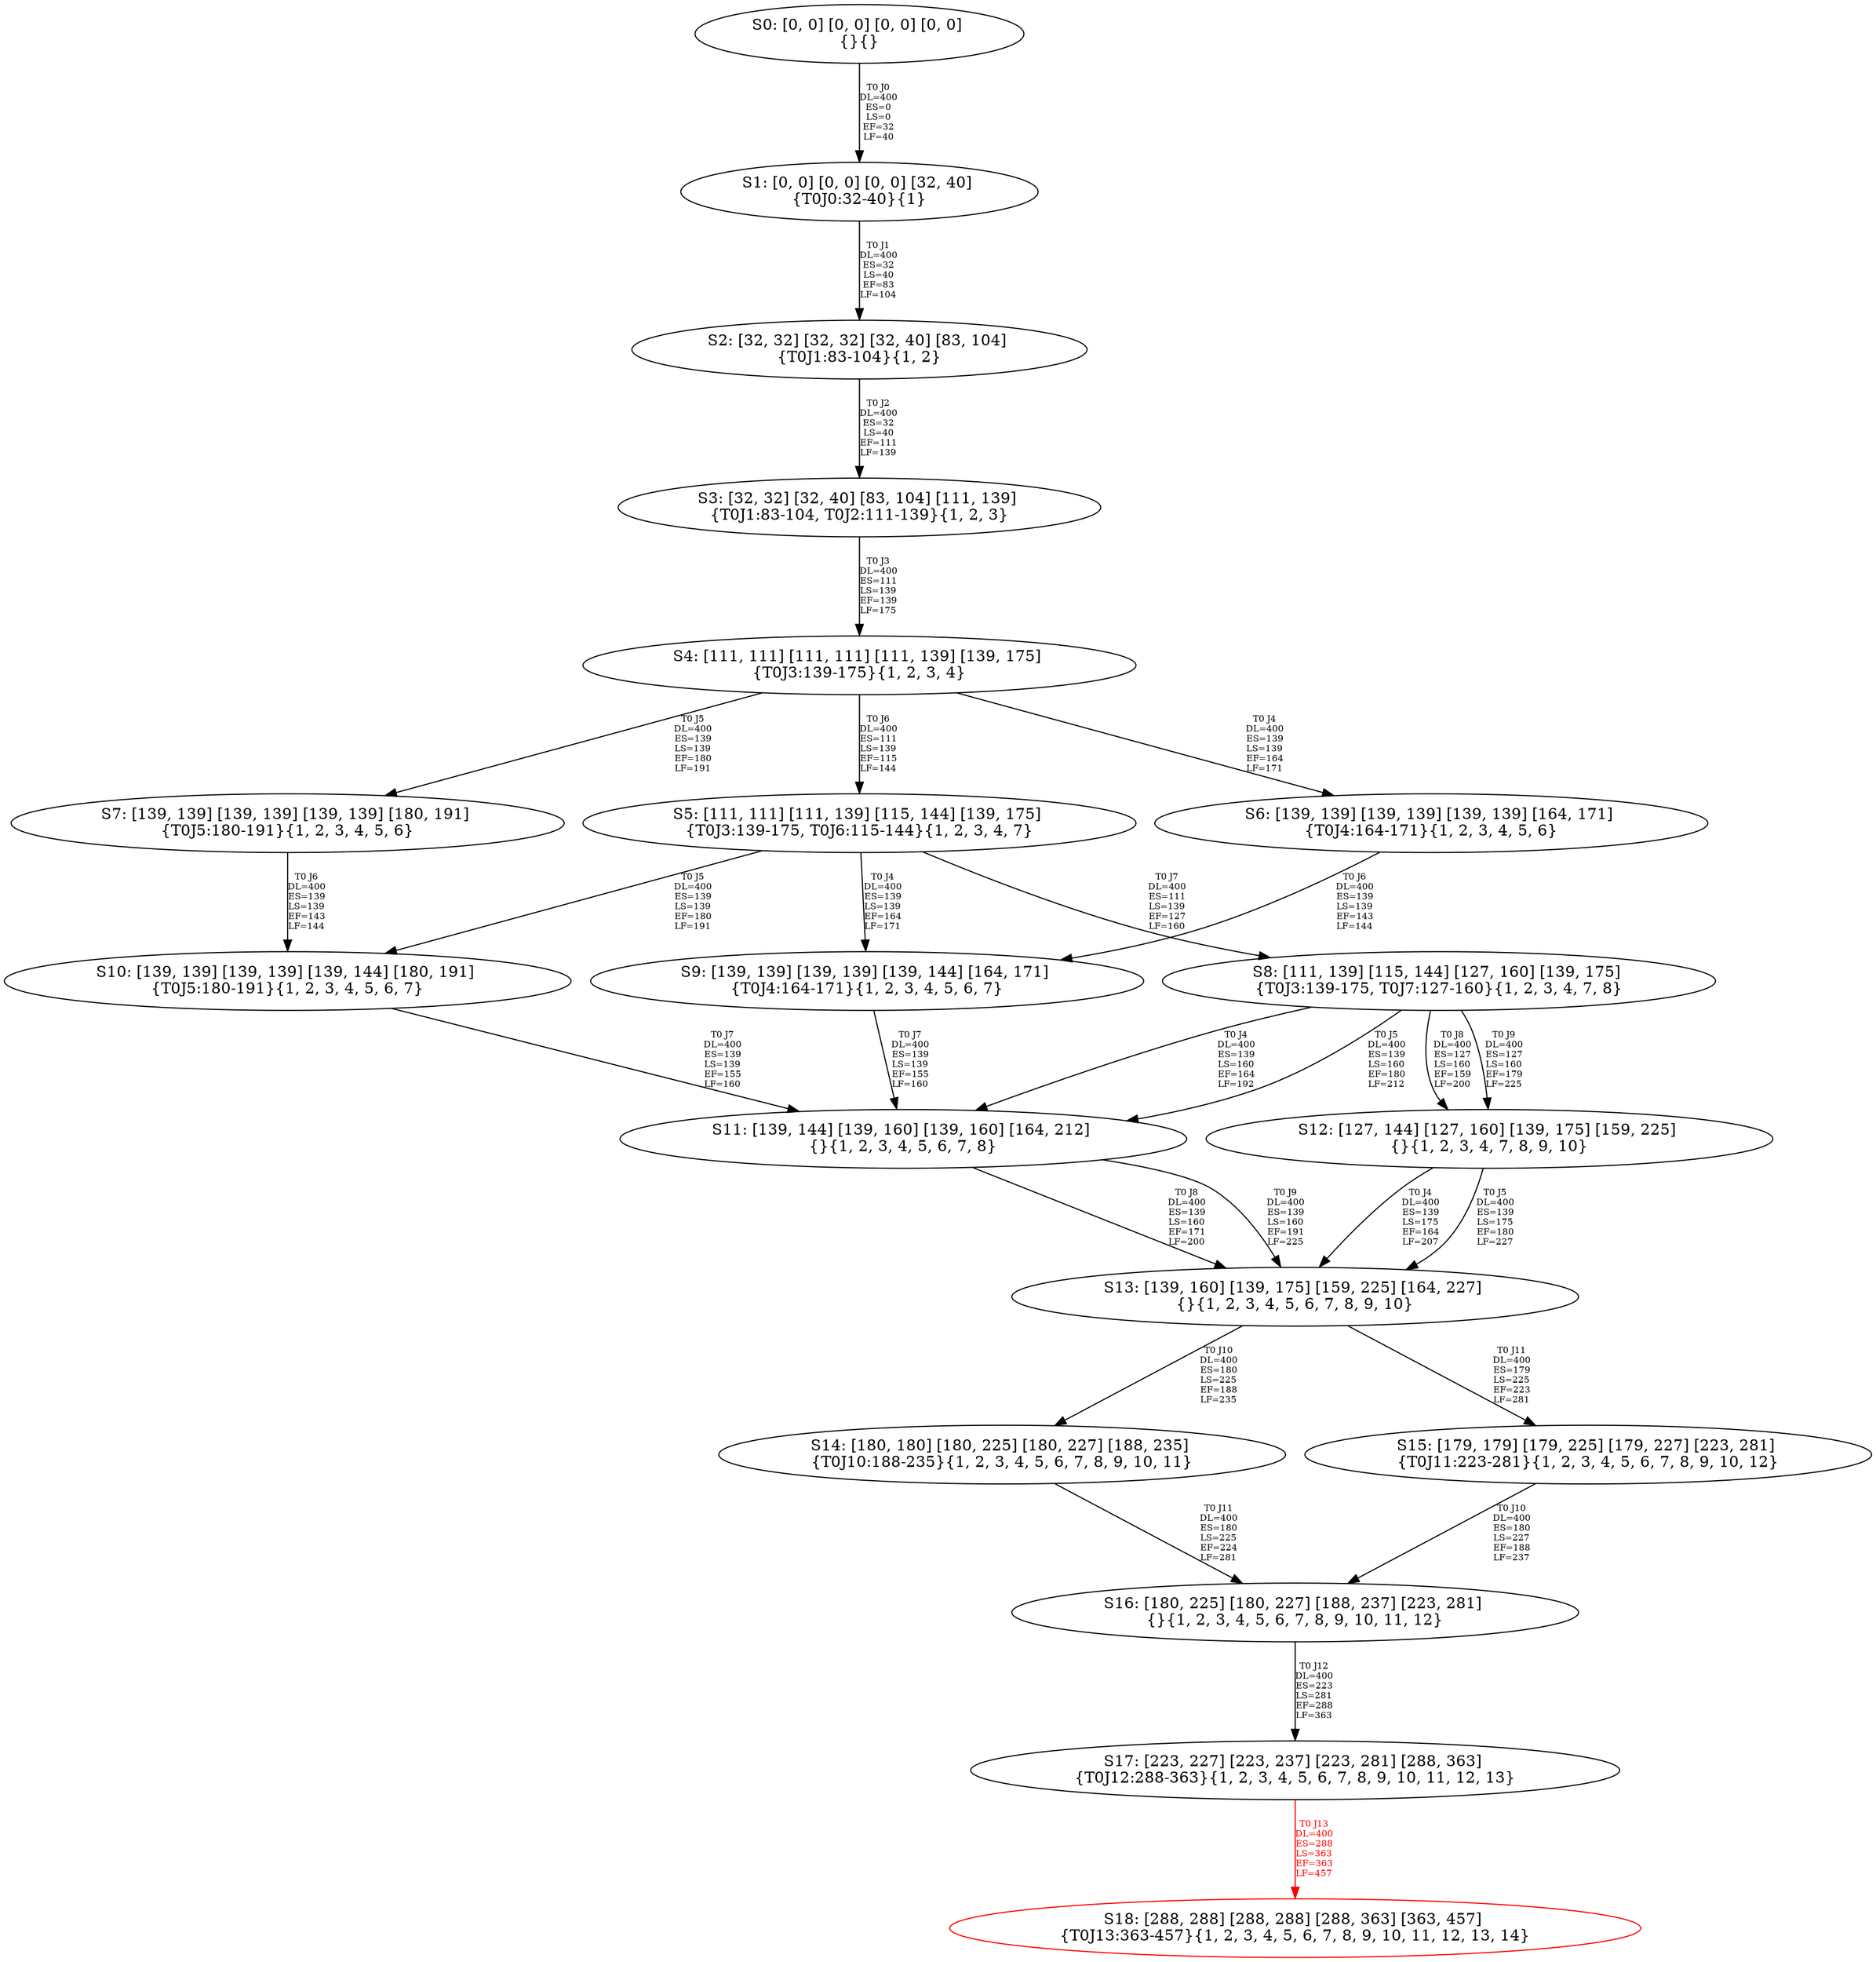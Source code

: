 digraph {
	S0[label="S0: [0, 0] [0, 0] [0, 0] [0, 0] \n{}{}"];
	S1[label="S1: [0, 0] [0, 0] [0, 0] [32, 40] \n{T0J0:32-40}{1}"];
	S2[label="S2: [32, 32] [32, 32] [32, 40] [83, 104] \n{T0J1:83-104}{1, 2}"];
	S3[label="S3: [32, 32] [32, 40] [83, 104] [111, 139] \n{T0J1:83-104, T0J2:111-139}{1, 2, 3}"];
	S4[label="S4: [111, 111] [111, 111] [111, 139] [139, 175] \n{T0J3:139-175}{1, 2, 3, 4}"];
	S5[label="S5: [111, 111] [111, 139] [115, 144] [139, 175] \n{T0J3:139-175, T0J6:115-144}{1, 2, 3, 4, 7}"];
	S6[label="S6: [139, 139] [139, 139] [139, 139] [164, 171] \n{T0J4:164-171}{1, 2, 3, 4, 5, 6}"];
	S7[label="S7: [139, 139] [139, 139] [139, 139] [180, 191] \n{T0J5:180-191}{1, 2, 3, 4, 5, 6}"];
	S8[label="S8: [111, 139] [115, 144] [127, 160] [139, 175] \n{T0J3:139-175, T0J7:127-160}{1, 2, 3, 4, 7, 8}"];
	S9[label="S9: [139, 139] [139, 139] [139, 144] [164, 171] \n{T0J4:164-171}{1, 2, 3, 4, 5, 6, 7}"];
	S10[label="S10: [139, 139] [139, 139] [139, 144] [180, 191] \n{T0J5:180-191}{1, 2, 3, 4, 5, 6, 7}"];
	S11[label="S11: [139, 144] [139, 160] [139, 160] [164, 212] \n{}{1, 2, 3, 4, 5, 6, 7, 8}"];
	S12[label="S12: [127, 144] [127, 160] [139, 175] [159, 225] \n{}{1, 2, 3, 4, 7, 8, 9, 10}"];
	S13[label="S13: [139, 160] [139, 175] [159, 225] [164, 227] \n{}{1, 2, 3, 4, 5, 6, 7, 8, 9, 10}"];
	S14[label="S14: [180, 180] [180, 225] [180, 227] [188, 235] \n{T0J10:188-235}{1, 2, 3, 4, 5, 6, 7, 8, 9, 10, 11}"];
	S15[label="S15: [179, 179] [179, 225] [179, 227] [223, 281] \n{T0J11:223-281}{1, 2, 3, 4, 5, 6, 7, 8, 9, 10, 12}"];
	S16[label="S16: [180, 225] [180, 227] [188, 237] [223, 281] \n{}{1, 2, 3, 4, 5, 6, 7, 8, 9, 10, 11, 12}"];
	S17[label="S17: [223, 227] [223, 237] [223, 281] [288, 363] \n{T0J12:288-363}{1, 2, 3, 4, 5, 6, 7, 8, 9, 10, 11, 12, 13}"];
	S18[label="S18: [288, 288] [288, 288] [288, 363] [363, 457] \n{T0J13:363-457}{1, 2, 3, 4, 5, 6, 7, 8, 9, 10, 11, 12, 13, 14}"];
	S0 -> S1[label="T0 J0\nDL=400\nES=0\nLS=0\nEF=32\nLF=40",fontsize=8];
	S1 -> S2[label="T0 J1\nDL=400\nES=32\nLS=40\nEF=83\nLF=104",fontsize=8];
	S2 -> S3[label="T0 J2\nDL=400\nES=32\nLS=40\nEF=111\nLF=139",fontsize=8];
	S3 -> S4[label="T0 J3\nDL=400\nES=111\nLS=139\nEF=139\nLF=175",fontsize=8];
	S4 -> S6[label="T0 J4\nDL=400\nES=139\nLS=139\nEF=164\nLF=171",fontsize=8];
	S4 -> S7[label="T0 J5\nDL=400\nES=139\nLS=139\nEF=180\nLF=191",fontsize=8];
	S4 -> S5[label="T0 J6\nDL=400\nES=111\nLS=139\nEF=115\nLF=144",fontsize=8];
	S5 -> S9[label="T0 J4\nDL=400\nES=139\nLS=139\nEF=164\nLF=171",fontsize=8];
	S5 -> S10[label="T0 J5\nDL=400\nES=139\nLS=139\nEF=180\nLF=191",fontsize=8];
	S5 -> S8[label="T0 J7\nDL=400\nES=111\nLS=139\nEF=127\nLF=160",fontsize=8];
	S6 -> S9[label="T0 J6\nDL=400\nES=139\nLS=139\nEF=143\nLF=144",fontsize=8];
	S7 -> S10[label="T0 J6\nDL=400\nES=139\nLS=139\nEF=143\nLF=144",fontsize=8];
	S8 -> S11[label="T0 J4\nDL=400\nES=139\nLS=160\nEF=164\nLF=192",fontsize=8];
	S8 -> S11[label="T0 J5\nDL=400\nES=139\nLS=160\nEF=180\nLF=212",fontsize=8];
	S8 -> S12[label="T0 J8\nDL=400\nES=127\nLS=160\nEF=159\nLF=200",fontsize=8];
	S8 -> S12[label="T0 J9\nDL=400\nES=127\nLS=160\nEF=179\nLF=225",fontsize=8];
	S9 -> S11[label="T0 J7\nDL=400\nES=139\nLS=139\nEF=155\nLF=160",fontsize=8];
	S10 -> S11[label="T0 J7\nDL=400\nES=139\nLS=139\nEF=155\nLF=160",fontsize=8];
	S11 -> S13[label="T0 J8\nDL=400\nES=139\nLS=160\nEF=171\nLF=200",fontsize=8];
	S11 -> S13[label="T0 J9\nDL=400\nES=139\nLS=160\nEF=191\nLF=225",fontsize=8];
	S12 -> S13[label="T0 J4\nDL=400\nES=139\nLS=175\nEF=164\nLF=207",fontsize=8];
	S12 -> S13[label="T0 J5\nDL=400\nES=139\nLS=175\nEF=180\nLF=227",fontsize=8];
	S13 -> S14[label="T0 J10\nDL=400\nES=180\nLS=225\nEF=188\nLF=235",fontsize=8];
	S13 -> S15[label="T0 J11\nDL=400\nES=179\nLS=225\nEF=223\nLF=281",fontsize=8];
	S14 -> S16[label="T0 J11\nDL=400\nES=180\nLS=225\nEF=224\nLF=281",fontsize=8];
	S15 -> S16[label="T0 J10\nDL=400\nES=180\nLS=227\nEF=188\nLF=237",fontsize=8];
	S16 -> S17[label="T0 J12\nDL=400\nES=223\nLS=281\nEF=288\nLF=363",fontsize=8];
	S17 -> S18[label="T0 J13\nDL=400\nES=288\nLS=363\nEF=363\nLF=457",color=Red,fontcolor=Red,fontsize=8];
S18[color=Red];
}
